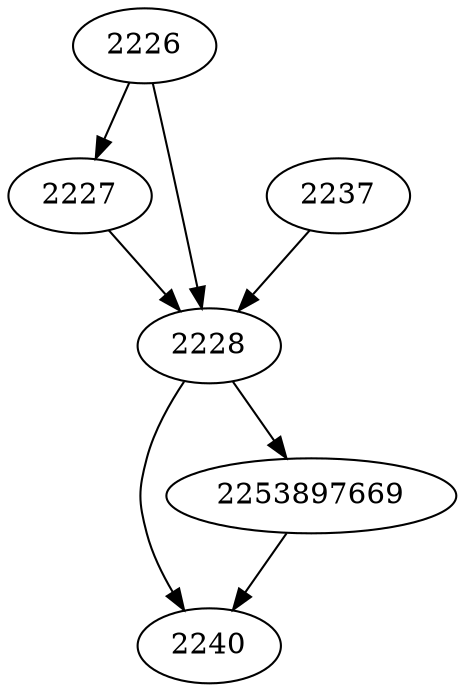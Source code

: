 strict digraph  {
2240;
2253897669;
2226;
2227;
2228;
2237;
2253897669 -> 2240;
2226 -> 2227;
2226 -> 2228;
2227 -> 2228;
2228 -> 2253897669;
2228 -> 2240;
2237 -> 2228;
}
